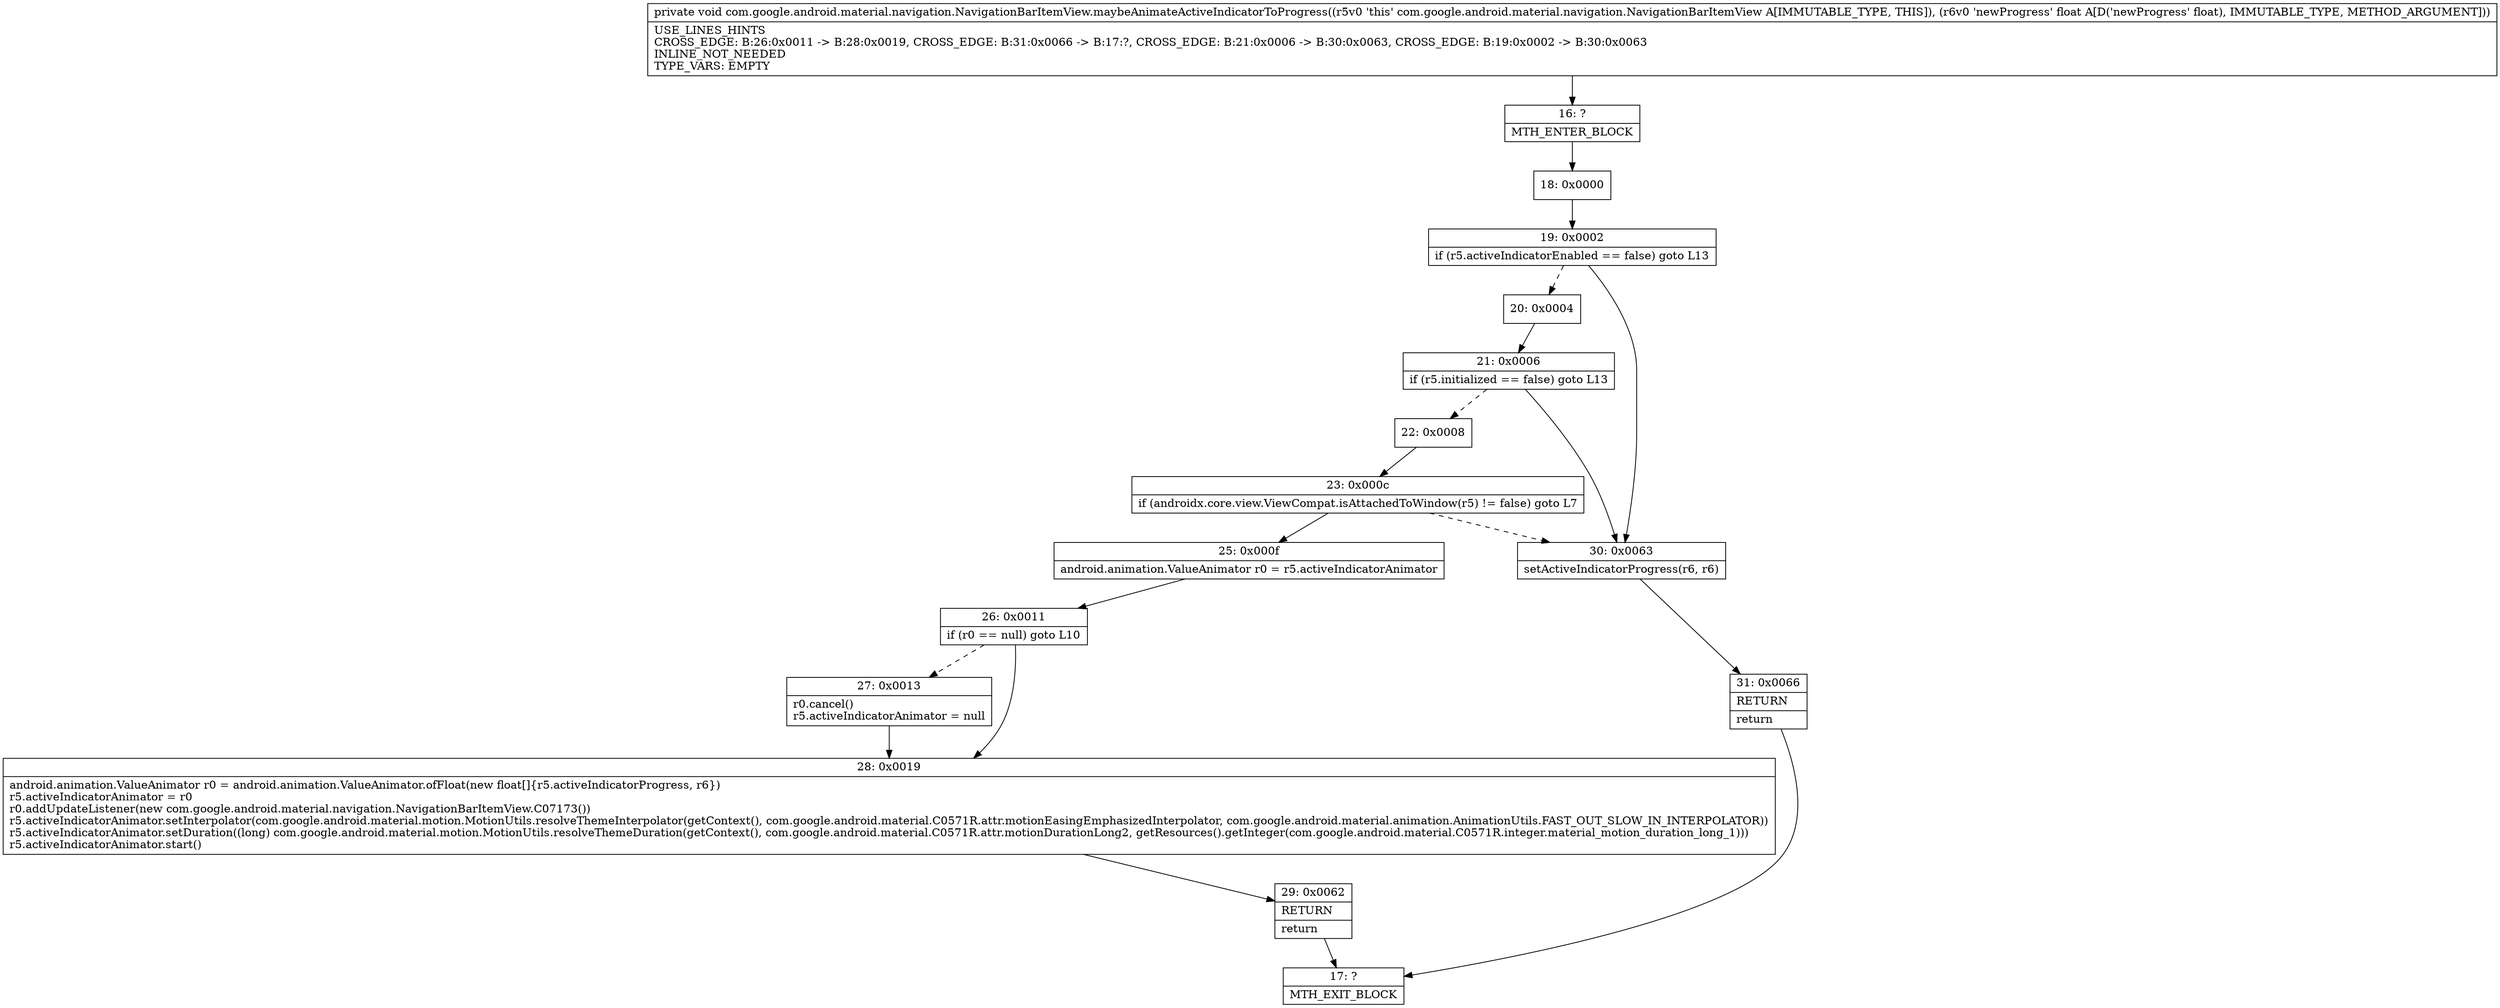 digraph "CFG forcom.google.android.material.navigation.NavigationBarItemView.maybeAnimateActiveIndicatorToProgress(F)V" {
Node_16 [shape=record,label="{16\:\ ?|MTH_ENTER_BLOCK\l}"];
Node_18 [shape=record,label="{18\:\ 0x0000}"];
Node_19 [shape=record,label="{19\:\ 0x0002|if (r5.activeIndicatorEnabled == false) goto L13\l}"];
Node_20 [shape=record,label="{20\:\ 0x0004}"];
Node_21 [shape=record,label="{21\:\ 0x0006|if (r5.initialized == false) goto L13\l}"];
Node_22 [shape=record,label="{22\:\ 0x0008}"];
Node_23 [shape=record,label="{23\:\ 0x000c|if (androidx.core.view.ViewCompat.isAttachedToWindow(r5) != false) goto L7\l}"];
Node_25 [shape=record,label="{25\:\ 0x000f|android.animation.ValueAnimator r0 = r5.activeIndicatorAnimator\l}"];
Node_26 [shape=record,label="{26\:\ 0x0011|if (r0 == null) goto L10\l}"];
Node_27 [shape=record,label="{27\:\ 0x0013|r0.cancel()\lr5.activeIndicatorAnimator = null\l}"];
Node_28 [shape=record,label="{28\:\ 0x0019|android.animation.ValueAnimator r0 = android.animation.ValueAnimator.ofFloat(new float[]\{r5.activeIndicatorProgress, r6\})\lr5.activeIndicatorAnimator = r0\lr0.addUpdateListener(new com.google.android.material.navigation.NavigationBarItemView.C07173())\lr5.activeIndicatorAnimator.setInterpolator(com.google.android.material.motion.MotionUtils.resolveThemeInterpolator(getContext(), com.google.android.material.C0571R.attr.motionEasingEmphasizedInterpolator, com.google.android.material.animation.AnimationUtils.FAST_OUT_SLOW_IN_INTERPOLATOR))\lr5.activeIndicatorAnimator.setDuration((long) com.google.android.material.motion.MotionUtils.resolveThemeDuration(getContext(), com.google.android.material.C0571R.attr.motionDurationLong2, getResources().getInteger(com.google.android.material.C0571R.integer.material_motion_duration_long_1)))\lr5.activeIndicatorAnimator.start()\l}"];
Node_29 [shape=record,label="{29\:\ 0x0062|RETURN\l|return\l}"];
Node_17 [shape=record,label="{17\:\ ?|MTH_EXIT_BLOCK\l}"];
Node_30 [shape=record,label="{30\:\ 0x0063|setActiveIndicatorProgress(r6, r6)\l}"];
Node_31 [shape=record,label="{31\:\ 0x0066|RETURN\l|return\l}"];
MethodNode[shape=record,label="{private void com.google.android.material.navigation.NavigationBarItemView.maybeAnimateActiveIndicatorToProgress((r5v0 'this' com.google.android.material.navigation.NavigationBarItemView A[IMMUTABLE_TYPE, THIS]), (r6v0 'newProgress' float A[D('newProgress' float), IMMUTABLE_TYPE, METHOD_ARGUMENT]))  | USE_LINES_HINTS\lCROSS_EDGE: B:26:0x0011 \-\> B:28:0x0019, CROSS_EDGE: B:31:0x0066 \-\> B:17:?, CROSS_EDGE: B:21:0x0006 \-\> B:30:0x0063, CROSS_EDGE: B:19:0x0002 \-\> B:30:0x0063\lINLINE_NOT_NEEDED\lTYPE_VARS: EMPTY\l}"];
MethodNode -> Node_16;Node_16 -> Node_18;
Node_18 -> Node_19;
Node_19 -> Node_20[style=dashed];
Node_19 -> Node_30;
Node_20 -> Node_21;
Node_21 -> Node_22[style=dashed];
Node_21 -> Node_30;
Node_22 -> Node_23;
Node_23 -> Node_25;
Node_23 -> Node_30[style=dashed];
Node_25 -> Node_26;
Node_26 -> Node_27[style=dashed];
Node_26 -> Node_28;
Node_27 -> Node_28;
Node_28 -> Node_29;
Node_29 -> Node_17;
Node_30 -> Node_31;
Node_31 -> Node_17;
}

